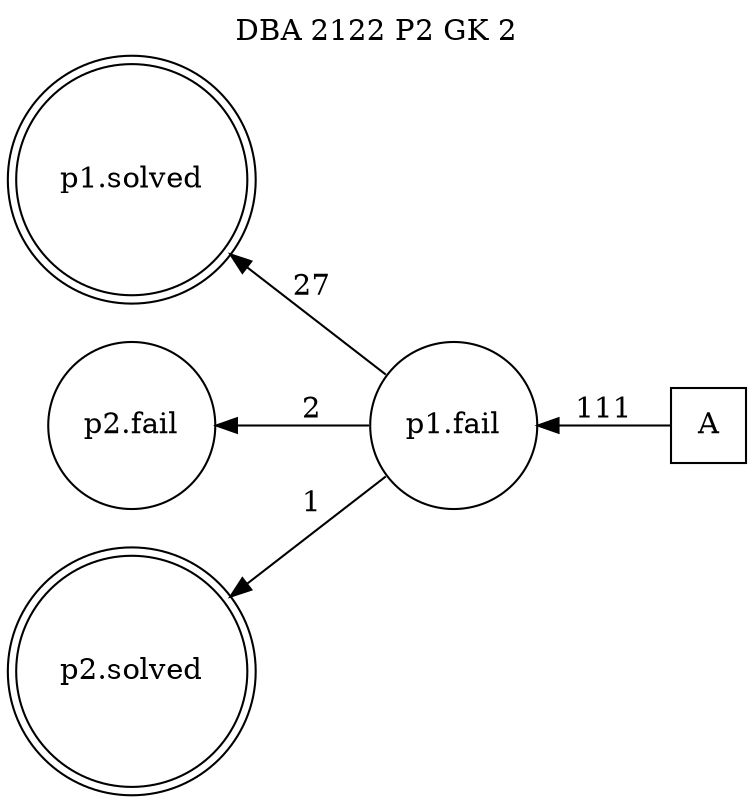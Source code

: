 digraph DBA_2122_P2_GK_2_GOOD {
labelloc="tl"
label= " DBA 2122 P2 GK 2 "
rankdir="RL";
graph [ size=" 10 , 10 !"]

"A" [shape="square" label="A"]
"p1.fail" [shape="circle" label="p1.fail"]
"p1.solved" [shape="doublecircle" label="p1.solved"]
"p2.fail" [shape="circle" label="p2.fail"]
"p2.solved" [shape="doublecircle" label="p2.solved"]
"A" -> "p1.fail" [ label=111]
"p1.fail" -> "p1.solved" [ label=27]
"p1.fail" -> "p2.fail" [ label=2]
"p1.fail" -> "p2.solved" [ label=1]
}
